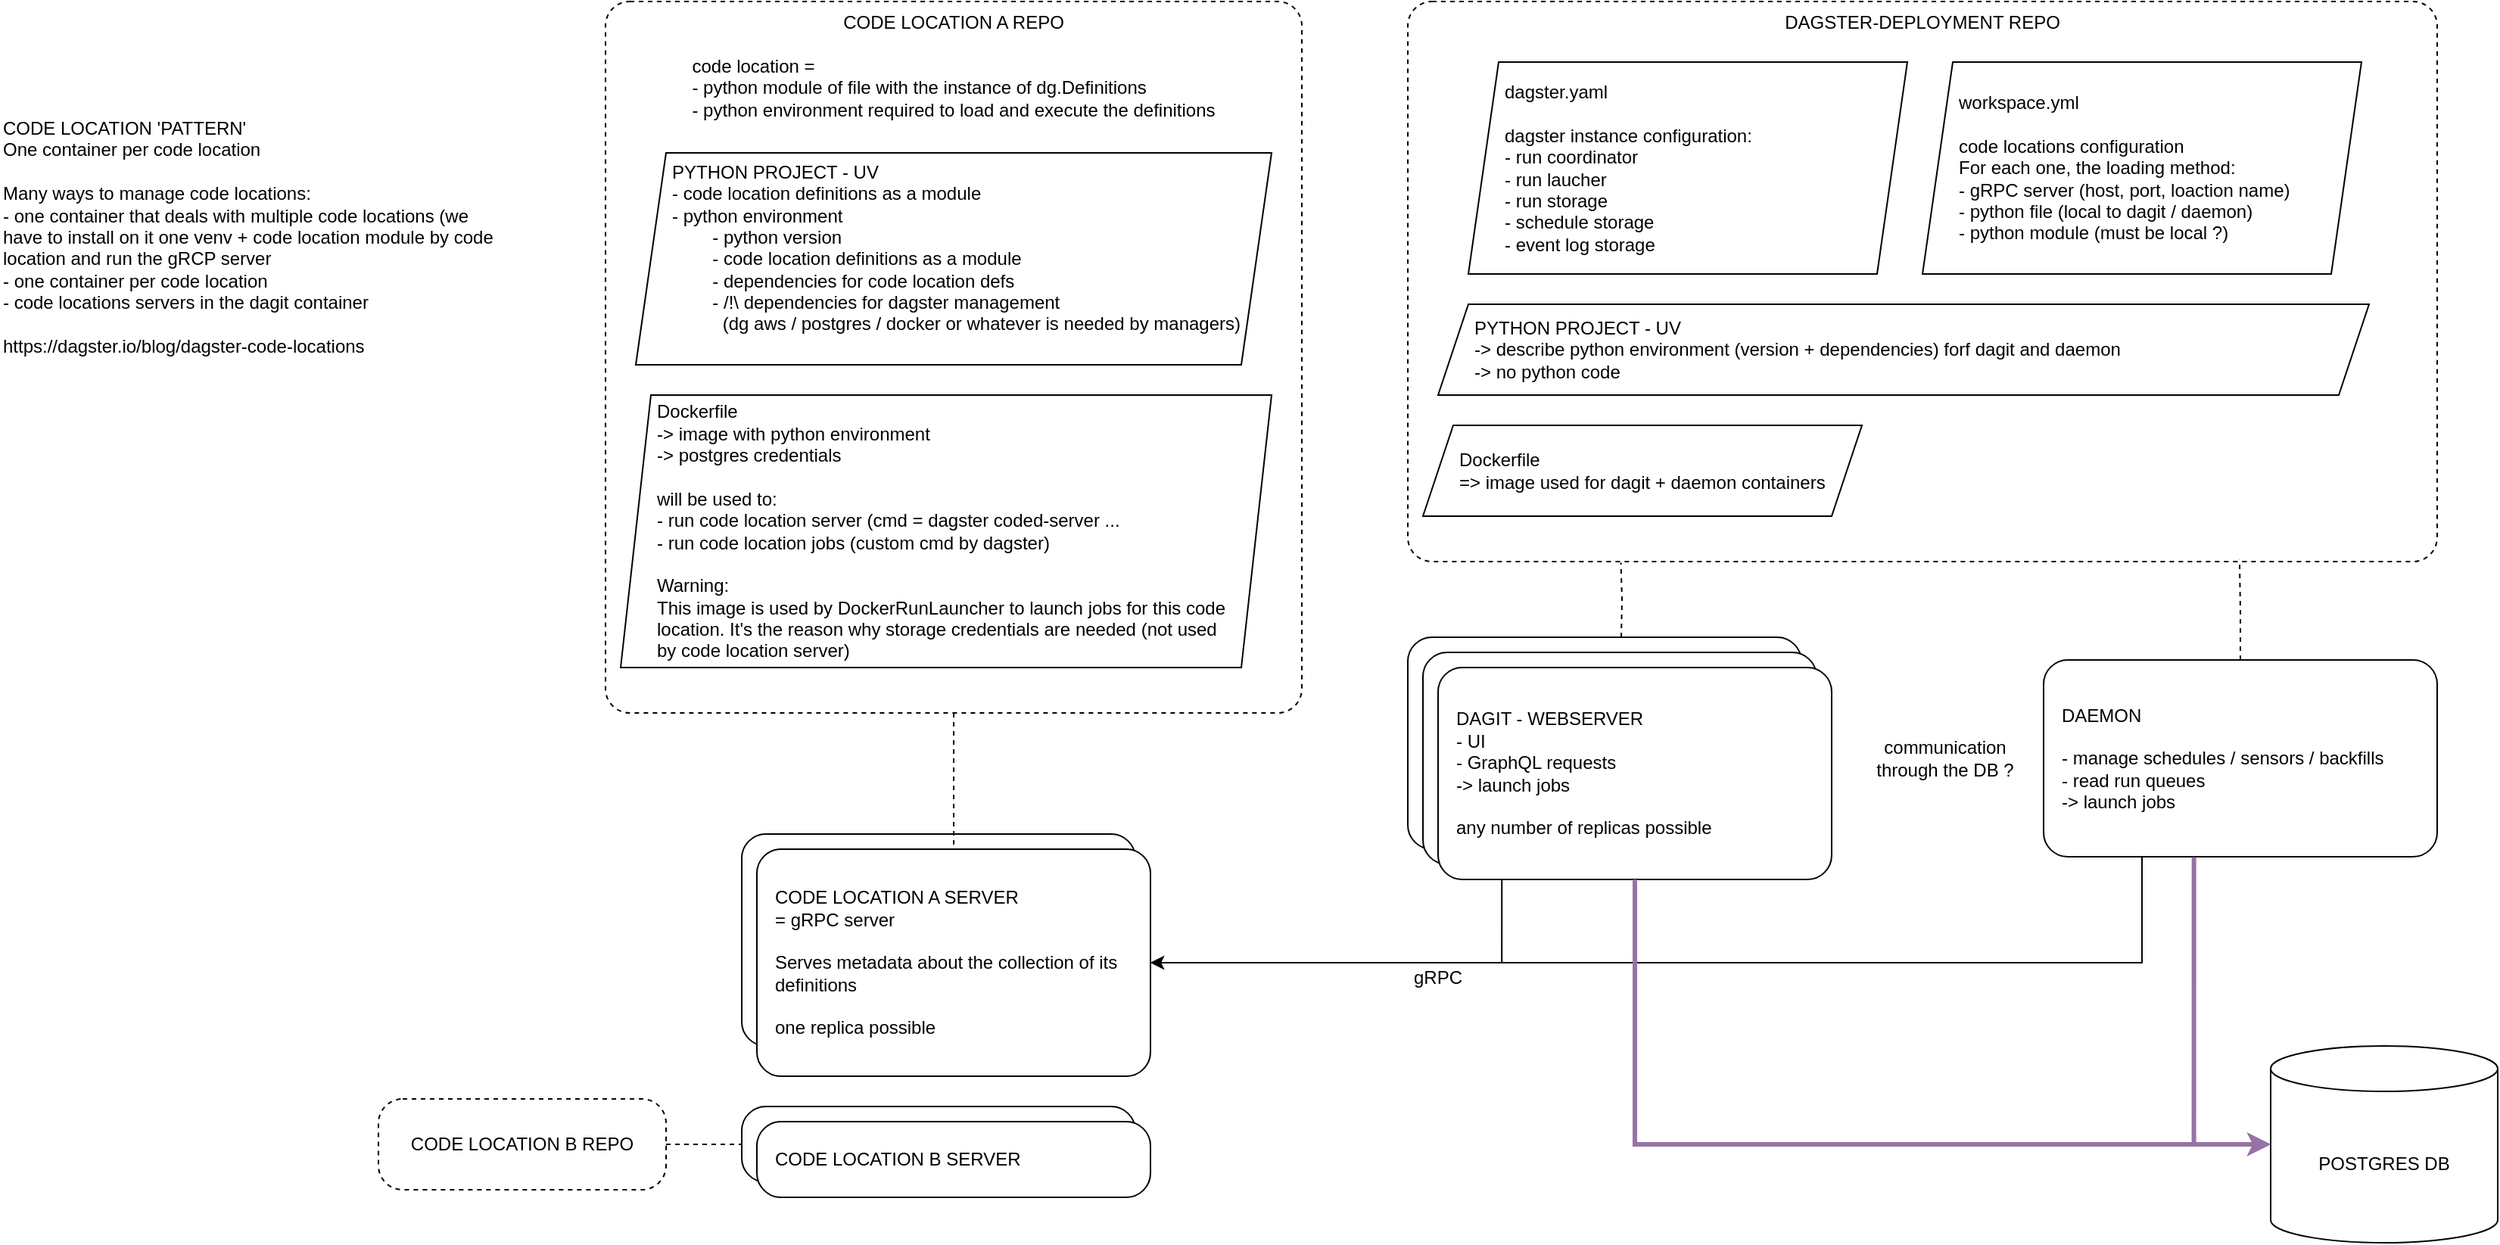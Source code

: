 <mxfile version="26.1.1">
  <diagram name="Page-1" id="W2n506aeAyr-2gvqUGY9">
    <mxGraphModel dx="3875" dy="2078" grid="1" gridSize="10" guides="1" tooltips="1" connect="1" arrows="1" fold="1" page="1" pageScale="1" pageWidth="827" pageHeight="1169" math="0" shadow="0">
      <root>
        <mxCell id="0" />
        <mxCell id="1" parent="0" />
        <mxCell id="fxjV91FD2FMIfI7J4CBO-36" value="" style="rounded=1;whiteSpace=wrap;html=1;align=left;arcSize=32;absoluteArcSize=1;spacingLeft=10;" vertex="1" parent="1">
          <mxGeometry x="-420" y="710" width="260" height="50" as="geometry" />
        </mxCell>
        <mxCell id="fxjV91FD2FMIfI7J4CBO-13" value="" style="rounded=1;whiteSpace=wrap;html=1;align=left;absoluteArcSize=1;arcSize=32;" vertex="1" parent="1">
          <mxGeometry x="20" y="400" width="260" height="140" as="geometry" />
        </mxCell>
        <mxCell id="fxjV91FD2FMIfI7J4CBO-4" value="DAGSTER-DEPLOYMENT REPO" style="rounded=1;whiteSpace=wrap;html=1;dashed=1;align=center;verticalAlign=top;absoluteArcSize=1;arcSize=32;" vertex="1" parent="1">
          <mxGeometry x="20" y="-20" width="680" height="370" as="geometry" />
        </mxCell>
        <mxCell id="fxjV91FD2FMIfI7J4CBO-9" value="" style="edgeStyle=orthogonalEdgeStyle;rounded=0;orthogonalLoop=1;jettySize=auto;html=1;strokeColor=default;endArrow=none;startFill=0;dashed=1;entryX=0.207;entryY=1.002;entryDx=0;entryDy=0;entryPerimeter=0;" edge="1" parent="1" target="fxjV91FD2FMIfI7J4CBO-4">
          <mxGeometry relative="1" as="geometry">
            <mxPoint x="161" y="400" as="sourcePoint" />
            <Array as="points" />
          </mxGeometry>
        </mxCell>
        <mxCell id="fxjV91FD2FMIfI7J4CBO-1" value="" style="rounded=1;whiteSpace=wrap;html=1;align=left;absoluteArcSize=1;arcSize=32;" vertex="1" parent="1">
          <mxGeometry x="30" y="410" width="260" height="140" as="geometry" />
        </mxCell>
        <mxCell id="fxjV91FD2FMIfI7J4CBO-18" style="edgeStyle=orthogonalEdgeStyle;rounded=0;orthogonalLoop=1;jettySize=auto;html=1;entryX=1;entryY=0.5;entryDx=0;entryDy=0;exitX=0.25;exitY=1;exitDx=0;exitDy=0;" edge="1" parent="1" source="fxjV91FD2FMIfI7J4CBO-2" target="fxjV91FD2FMIfI7J4CBO-15">
          <mxGeometry relative="1" as="geometry" />
        </mxCell>
        <mxCell id="fxjV91FD2FMIfI7J4CBO-2" value="DAEMON&lt;div&gt;&lt;br&gt;&lt;/div&gt;&lt;div&gt;- manage schedules / sensors / backfills&lt;/div&gt;&lt;div&gt;- read run queues&lt;/div&gt;&lt;div&gt;-&amp;gt; launch jobs&lt;/div&gt;" style="rounded=1;whiteSpace=wrap;html=1;align=left;arcSize=32;absoluteArcSize=1;spacingLeft=10;" vertex="1" parent="1">
          <mxGeometry x="440" y="415" width="260" height="130" as="geometry" />
        </mxCell>
        <mxCell id="fxjV91FD2FMIfI7J4CBO-5" value="dagster.yaml&lt;div&gt;&lt;br&gt;&lt;/div&gt;&lt;div&gt;dagster instance configuration:&lt;/div&gt;&lt;div style=&quot;&quot;&gt;- run coordinator&lt;/div&gt;&lt;div style=&quot;&quot;&gt;- run laucher&lt;/div&gt;&lt;div style=&quot;&quot;&gt;- run storage&lt;/div&gt;&lt;div style=&quot;&quot;&gt;- schedule storage&lt;/div&gt;&lt;div style=&quot;&quot;&gt;- event log storage&lt;/div&gt;" style="shape=parallelogram;perimeter=parallelogramPerimeter;whiteSpace=wrap;html=1;fixedSize=1;align=left;spacingLeft=22;" vertex="1" parent="1">
          <mxGeometry x="60" y="20" width="290" height="140" as="geometry" />
        </mxCell>
        <mxCell id="fxjV91FD2FMIfI7J4CBO-6" value="workspace.yml&lt;div&gt;&lt;br&gt;&lt;/div&gt;&lt;div&gt;code locations configuration&lt;/div&gt;&lt;div&gt;For each one, the loading method:&lt;/div&gt;&lt;div&gt;- gRPC server (host, port, loaction name)&lt;/div&gt;&lt;div&gt;- python file (local to dagit / daemon)&lt;/div&gt;&lt;div&gt;- python module (must be local ?)&lt;/div&gt;" style="shape=parallelogram;perimeter=parallelogramPerimeter;whiteSpace=wrap;html=1;fixedSize=1;align=left;spacingLeft=22;" vertex="1" parent="1">
          <mxGeometry x="360" y="20" width="290" height="140" as="geometry" />
        </mxCell>
        <mxCell id="fxjV91FD2FMIfI7J4CBO-7" value="PYTHON PROJECT - UV&lt;br&gt;&lt;div&gt;&lt;span style=&quot;background-color: transparent; color: light-dark(rgb(0, 0, 0), rgb(255, 255, 255));&quot;&gt;-&amp;gt; describe python environment (version + dependencies) forf dagit and daemon&lt;/span&gt;&lt;/div&gt;&lt;div&gt;&lt;span style=&quot;background-color: transparent; color: light-dark(rgb(0, 0, 0), rgb(255, 255, 255));&quot;&gt;-&amp;gt; no python code&lt;/span&gt;&lt;/div&gt;" style="shape=parallelogram;perimeter=parallelogramPerimeter;whiteSpace=wrap;html=1;fixedSize=1;align=left;spacingLeft=22;size=20;" vertex="1" parent="1">
          <mxGeometry x="40" y="180" width="615" height="60" as="geometry" />
        </mxCell>
        <mxCell id="fxjV91FD2FMIfI7J4CBO-8" value="Dockerfile&lt;div&gt;=&amp;gt; image used for dagit + daemon containers&lt;/div&gt;" style="shape=parallelogram;perimeter=parallelogramPerimeter;whiteSpace=wrap;html=1;fixedSize=1;align=left;spacingLeft=22;" vertex="1" parent="1">
          <mxGeometry x="30" y="260" width="290" height="60" as="geometry" />
        </mxCell>
        <mxCell id="fxjV91FD2FMIfI7J4CBO-16" style="edgeStyle=orthogonalEdgeStyle;rounded=0;orthogonalLoop=1;jettySize=auto;html=1;entryX=1;entryY=0.5;entryDx=0;entryDy=0;exitX=0.162;exitY=1;exitDx=0;exitDy=0;exitPerimeter=0;" edge="1" parent="1" source="fxjV91FD2FMIfI7J4CBO-11" target="fxjV91FD2FMIfI7J4CBO-15">
          <mxGeometry relative="1" as="geometry" />
        </mxCell>
        <mxCell id="fxjV91FD2FMIfI7J4CBO-11" value="DAGIT - WEBSERVER&lt;div&gt;- UI&lt;/div&gt;&lt;div&gt;- GraphQL requests&lt;/div&gt;&lt;div&gt;-&amp;gt; launch jobs&lt;/div&gt;&lt;div&gt;&lt;br&gt;&lt;/div&gt;&lt;div&gt;any number of replicas possible&lt;/div&gt;" style="rounded=1;whiteSpace=wrap;html=1;align=left;absoluteArcSize=1;arcSize=32;spacingLeft=10;" vertex="1" parent="1">
          <mxGeometry x="40" y="420" width="260" height="140" as="geometry" />
        </mxCell>
        <mxCell id="fxjV91FD2FMIfI7J4CBO-12" value="" style="rounded=1;whiteSpace=wrap;html=1;align=left;arcSize=32;absoluteArcSize=1;spacingLeft=10;" vertex="1" parent="1">
          <mxGeometry x="-420" y="530" width="260" height="140" as="geometry" />
        </mxCell>
        <mxCell id="fxjV91FD2FMIfI7J4CBO-14" value="CODE LOCATION B SERVER" style="rounded=1;whiteSpace=wrap;html=1;align=left;arcSize=32;absoluteArcSize=1;spacingLeft=10;" vertex="1" parent="1">
          <mxGeometry x="-410" y="720" width="260" height="50" as="geometry" />
        </mxCell>
        <mxCell id="fxjV91FD2FMIfI7J4CBO-15" value="CODE LOCATION A SERVER&lt;div&gt;= gRPC server&lt;/div&gt;&lt;div&gt;&lt;br&gt;&lt;/div&gt;&lt;div&gt;Serves metadata about the collection of its definitions&lt;/div&gt;&lt;div&gt;&lt;br&gt;&lt;/div&gt;&lt;div&gt;one replica possible&lt;/div&gt;" style="rounded=1;whiteSpace=wrap;html=1;align=left;arcSize=32;absoluteArcSize=1;spacingLeft=10;" vertex="1" parent="1">
          <mxGeometry x="-410" y="540" width="260" height="150" as="geometry" />
        </mxCell>
        <mxCell id="fxjV91FD2FMIfI7J4CBO-17" value="gRPC" style="text;html=1;align=center;verticalAlign=middle;whiteSpace=wrap;rounded=0;" vertex="1" parent="1">
          <mxGeometry x="10" y="610" width="60" height="30" as="geometry" />
        </mxCell>
        <mxCell id="fxjV91FD2FMIfI7J4CBO-34" value="" style="edgeStyle=orthogonalEdgeStyle;rounded=0;orthogonalLoop=1;jettySize=auto;html=1;endArrow=none;startFill=0;dashed=1;" edge="1" parent="1" source="fxjV91FD2FMIfI7J4CBO-20" target="fxjV91FD2FMIfI7J4CBO-15">
          <mxGeometry relative="1" as="geometry" />
        </mxCell>
        <mxCell id="fxjV91FD2FMIfI7J4CBO-20" value="CODE LOCATION A REPO&lt;div&gt;&lt;br&gt;&lt;div style=&quot;text-align: left;&quot;&gt;code location =&lt;/div&gt;&lt;div style=&quot;text-align: left;&quot;&gt;- python module of file with the instance of dg.Definitions&lt;/div&gt;&lt;div style=&quot;text-align: left;&quot;&gt;- python environment required to load and execute the definitions&lt;/div&gt;&lt;/div&gt;&lt;div style=&quot;text-align: left;&quot;&gt;&lt;br&gt;&lt;/div&gt;" style="rounded=1;whiteSpace=wrap;html=1;dashed=1;align=center;verticalAlign=top;absoluteArcSize=1;arcSize=32;" vertex="1" parent="1">
          <mxGeometry x="-510" y="-20" width="460" height="470" as="geometry" />
        </mxCell>
        <mxCell id="fxjV91FD2FMIfI7J4CBO-21" value="&lt;div&gt;PYTHON PROJECT - UV&lt;/div&gt;&lt;div&gt;- code location definitions as a module&lt;/div&gt;&lt;div&gt;- python environment&lt;/div&gt;&lt;div&gt;&lt;span style=&quot;white-space: pre;&quot;&gt;&#x9;&lt;/span&gt;- python version&lt;/div&gt;&lt;div&gt;&lt;span style=&quot;white-space: pre;&quot;&gt;&#x9;&lt;/span&gt;- code location definitions as a module&lt;br&gt;&lt;/div&gt;&lt;div&gt;&lt;span style=&quot;white-space: pre;&quot;&gt;&#x9;&lt;/span&gt;- dependencies for code location defs&lt;/div&gt;&lt;div&gt;&lt;span style=&quot;white-space: pre;&quot;&gt;&#x9;&lt;/span&gt;- /!\ dependencies for dagster management&lt;/div&gt;&lt;div&gt;&lt;span style=&quot;white-space: pre;&quot;&gt;&#x9;&lt;/span&gt;&amp;nbsp; (dg aws / postgres / docker or whatever is needed by managers)&lt;br&gt;&lt;/div&gt;&lt;div&gt;&lt;br&gt;&lt;/div&gt;" style="shape=parallelogram;perimeter=parallelogramPerimeter;whiteSpace=wrap;html=1;fixedSize=1;align=left;spacingLeft=22;size=20;" vertex="1" parent="1">
          <mxGeometry x="-490" y="80" width="420" height="140" as="geometry" />
        </mxCell>
        <mxCell id="fxjV91FD2FMIfI7J4CBO-22" value="Dockerfile&lt;div&gt;-&amp;gt; image with python environment&lt;/div&gt;&lt;div&gt;-&amp;gt; postgres credentials&lt;/div&gt;&lt;div&gt;&lt;br&gt;&lt;/div&gt;&lt;div&gt;will be used to:&lt;/div&gt;&lt;div&gt;- run code location server (cmd = dagster coded-server ...&lt;/div&gt;&lt;div&gt;- run code location jobs (custom cmd by dagster)&lt;/div&gt;&lt;div&gt;&lt;br&gt;&lt;/div&gt;&lt;div&gt;Warning:&lt;/div&gt;&lt;div&gt;This image is used by DockerRunLauncher to launch jobs for this code location. It&#39;s the reason why storage credentials are needed (not used by code location server)&lt;/div&gt;" style="shape=parallelogram;perimeter=parallelogramPerimeter;whiteSpace=wrap;html=1;fixedSize=1;align=left;spacingLeft=22;spacingRight=22;" vertex="1" parent="1">
          <mxGeometry x="-500" y="240" width="430" height="180" as="geometry" />
        </mxCell>
        <mxCell id="fxjV91FD2FMIfI7J4CBO-23" value="communication through the DB ?" style="text;html=1;align=center;verticalAlign=middle;whiteSpace=wrap;rounded=0;" vertex="1" parent="1">
          <mxGeometry x="320" y="460" width="110" height="40" as="geometry" />
        </mxCell>
        <mxCell id="fxjV91FD2FMIfI7J4CBO-24" value="&lt;div&gt;CODE LOCATION &#39;PATTERN&#39;&lt;div&gt;One container per code location&lt;/div&gt;&lt;/div&gt;&lt;div&gt;&lt;br&gt;&lt;/div&gt;Many ways to manage code locations:&lt;div&gt;-&amp;nbsp;&lt;span style=&quot;background-color: transparent; color: light-dark(rgb(0, 0, 0), rgb(255, 255, 255));&quot;&gt;one container that deals with multiple code locations (we have to install on it one venv + code location module by code location and run the gRCP server&lt;/span&gt;&lt;div&gt;&lt;div style=&quot;&quot;&gt;&lt;span style=&quot;background-color: transparent; color: light-dark(rgb(0, 0, 0), rgb(255, 255, 255));&quot;&gt;-&amp;nbsp;&lt;/span&gt;&lt;span style=&quot;background-color: transparent; color: light-dark(rgb(0, 0, 0), rgb(255, 255, 255));&quot;&gt;one container per code location&lt;/span&gt;&lt;/div&gt;&lt;div style=&quot;&quot;&gt;&lt;span style=&quot;background-color: transparent; color: light-dark(rgb(0, 0, 0), rgb(255, 255, 255));&quot;&gt;- code locations servers in the dagit container&lt;/span&gt;&lt;/div&gt;&lt;br&gt;https://dagster.io/blog/dagster-code-locations&lt;/div&gt;&lt;/div&gt;" style="text;html=1;align=left;verticalAlign=top;whiteSpace=wrap;rounded=0;" vertex="1" parent="1">
          <mxGeometry x="-910" y="50" width="330" height="250" as="geometry" />
        </mxCell>
        <mxCell id="fxjV91FD2FMIfI7J4CBO-25" value="POSTGRES DB" style="shape=cylinder3;whiteSpace=wrap;html=1;boundedLbl=1;backgroundOutline=1;size=15;" vertex="1" parent="1">
          <mxGeometry x="590" y="670" width="150" height="130" as="geometry" />
        </mxCell>
        <mxCell id="fxjV91FD2FMIfI7J4CBO-33" value="" style="edgeStyle=orthogonalEdgeStyle;rounded=0;orthogonalLoop=1;jettySize=auto;html=1;strokeColor=default;endArrow=none;startFill=0;dashed=1;entryX=0.808;entryY=0.997;entryDx=0;entryDy=0;entryPerimeter=0;exitX=0.5;exitY=0;exitDx=0;exitDy=0;" edge="1" parent="1" source="fxjV91FD2FMIfI7J4CBO-2" target="fxjV91FD2FMIfI7J4CBO-4">
          <mxGeometry relative="1" as="geometry">
            <mxPoint x="582" y="410" as="sourcePoint" />
            <mxPoint x="171" y="321" as="targetPoint" />
            <Array as="points" />
          </mxGeometry>
        </mxCell>
        <mxCell id="fxjV91FD2FMIfI7J4CBO-37" value="" style="edgeStyle=orthogonalEdgeStyle;rounded=0;orthogonalLoop=1;jettySize=auto;html=1;entryX=0;entryY=0.5;entryDx=0;entryDy=0;endArrow=none;startFill=0;dashed=1;" edge="1" parent="1" source="fxjV91FD2FMIfI7J4CBO-35" target="fxjV91FD2FMIfI7J4CBO-36">
          <mxGeometry relative="1" as="geometry" />
        </mxCell>
        <mxCell id="fxjV91FD2FMIfI7J4CBO-35" value="CODE LOCATION B REPO" style="rounded=1;whiteSpace=wrap;html=1;dashed=1;align=center;verticalAlign=middle;absoluteArcSize=1;arcSize=32;" vertex="1" parent="1">
          <mxGeometry x="-660" y="705" width="190" height="60" as="geometry" />
        </mxCell>
        <mxCell id="fxjV91FD2FMIfI7J4CBO-38" style="edgeStyle=orthogonalEdgeStyle;rounded=0;orthogonalLoop=1;jettySize=auto;html=1;entryX=0;entryY=0.5;entryDx=0;entryDy=0;entryPerimeter=0;exitX=0.5;exitY=1;exitDx=0;exitDy=0;strokeWidth=3;fillColor=#e1d5e7;strokeColor=#9673a6;" edge="1" parent="1" source="fxjV91FD2FMIfI7J4CBO-11" target="fxjV91FD2FMIfI7J4CBO-25">
          <mxGeometry relative="1" as="geometry" />
        </mxCell>
        <mxCell id="fxjV91FD2FMIfI7J4CBO-39" style="edgeStyle=orthogonalEdgeStyle;rounded=0;orthogonalLoop=1;jettySize=auto;html=1;entryX=0;entryY=0.5;entryDx=0;entryDy=0;entryPerimeter=0;exitX=0.382;exitY=1.002;exitDx=0;exitDy=0;exitPerimeter=0;strokeWidth=3;fillColor=#e1d5e7;strokeColor=#9673a6;" edge="1" parent="1" source="fxjV91FD2FMIfI7J4CBO-2" target="fxjV91FD2FMIfI7J4CBO-25">
          <mxGeometry relative="1" as="geometry" />
        </mxCell>
      </root>
    </mxGraphModel>
  </diagram>
</mxfile>
